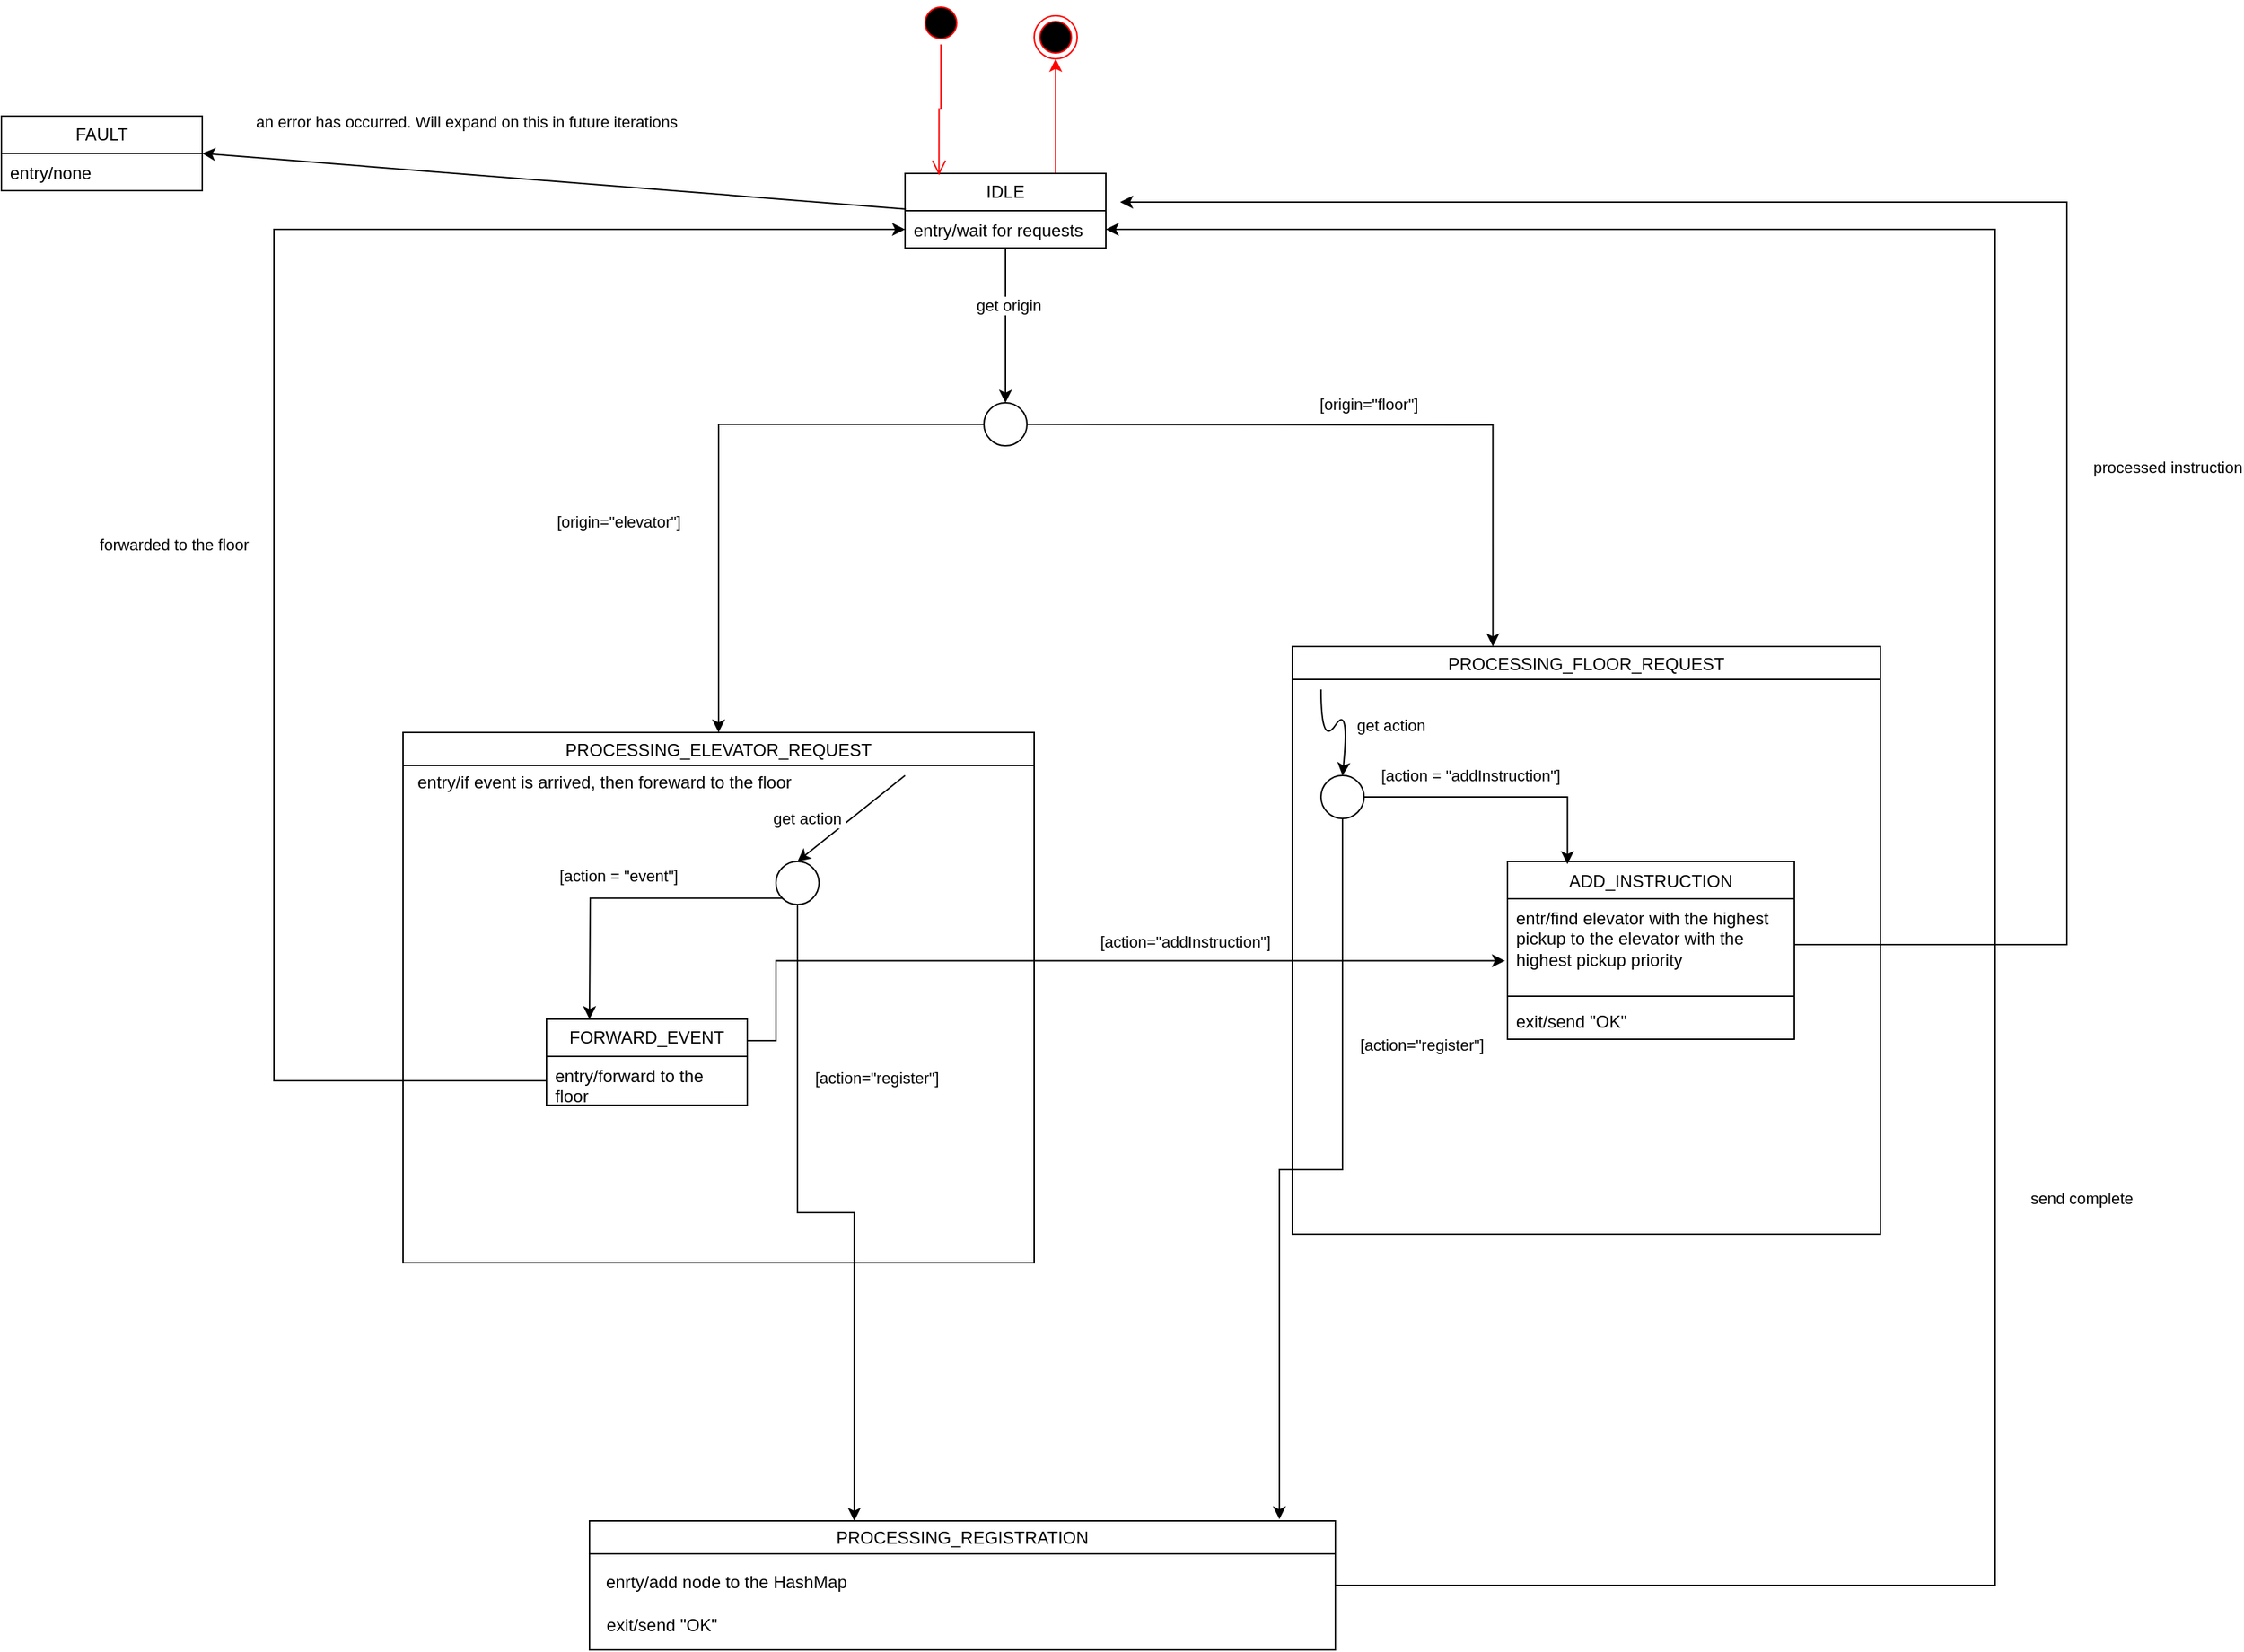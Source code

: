 <mxfile version="23.1.5" type="device">
  <diagram name="Page-1" id="_YcRZ0FMCQsddOkDqASO">
    <mxGraphModel dx="2888" dy="968" grid="1" gridSize="10" guides="1" tooltips="1" connect="1" arrows="1" fold="1" page="1" pageScale="1" pageWidth="850" pageHeight="1100" math="0" shadow="0">
      <root>
        <mxCell id="0" />
        <mxCell id="1" parent="0" />
        <mxCell id="zwf8QehJpGA8gEj2U5Zu-31" style="edgeStyle=orthogonalEdgeStyle;rounded=0;orthogonalLoop=1;jettySize=auto;html=1;exitX=0.75;exitY=0;exitDx=0;exitDy=0;entryX=0.5;entryY=1;entryDx=0;entryDy=0;strokeColor=#FF0000;" edge="1" parent="1" source="zwf8QehJpGA8gEj2U5Zu-2" target="zwf8QehJpGA8gEj2U5Zu-28">
          <mxGeometry relative="1" as="geometry" />
        </mxCell>
        <mxCell id="zwf8QehJpGA8gEj2U5Zu-33" style="edgeStyle=orthogonalEdgeStyle;rounded=0;orthogonalLoop=1;jettySize=auto;html=1;entryX=0.5;entryY=0;entryDx=0;entryDy=0;" edge="1" parent="1" source="zwf8QehJpGA8gEj2U5Zu-2">
          <mxGeometry relative="1" as="geometry">
            <mxPoint x="300" y="430" as="targetPoint" />
          </mxGeometry>
        </mxCell>
        <mxCell id="zwf8QehJpGA8gEj2U5Zu-34" value="get origin" style="edgeLabel;html=1;align=center;verticalAlign=middle;resizable=0;points=[];" vertex="1" connectable="0" parent="zwf8QehJpGA8gEj2U5Zu-33">
          <mxGeometry x="-0.268" y="2" relative="1" as="geometry">
            <mxPoint as="offset" />
          </mxGeometry>
        </mxCell>
        <mxCell id="zwf8QehJpGA8gEj2U5Zu-2" value="IDLE" style="swimlane;fontStyle=0;childLayout=stackLayout;horizontal=1;startSize=26;fillColor=none;horizontalStack=0;resizeParent=1;resizeParentMax=0;resizeLast=0;collapsible=1;marginBottom=0;whiteSpace=wrap;html=1;" vertex="1" parent="1">
          <mxGeometry x="230" y="270" width="140" height="52" as="geometry" />
        </mxCell>
        <mxCell id="zwf8QehJpGA8gEj2U5Zu-3" value="entry/wait for requests" style="text;strokeColor=none;fillColor=none;align=left;verticalAlign=top;spacingLeft=4;spacingRight=4;overflow=hidden;rotatable=0;points=[[0,0.5],[1,0.5]];portConstraint=eastwest;whiteSpace=wrap;html=1;" vertex="1" parent="zwf8QehJpGA8gEj2U5Zu-2">
          <mxGeometry y="26" width="140" height="26" as="geometry" />
        </mxCell>
        <mxCell id="zwf8QehJpGA8gEj2U5Zu-26" value="FAULT" style="swimlane;fontStyle=0;childLayout=stackLayout;horizontal=1;startSize=26;fillColor=none;horizontalStack=0;resizeParent=1;resizeParentMax=0;resizeLast=0;collapsible=1;marginBottom=0;whiteSpace=wrap;html=1;" vertex="1" parent="1">
          <mxGeometry x="-400" y="230" width="140" height="52" as="geometry" />
        </mxCell>
        <mxCell id="zwf8QehJpGA8gEj2U5Zu-27" value="entry/none" style="text;strokeColor=none;fillColor=none;align=left;verticalAlign=top;spacingLeft=4;spacingRight=4;overflow=hidden;rotatable=0;points=[[0,0.5],[1,0.5]];portConstraint=eastwest;whiteSpace=wrap;html=1;" vertex="1" parent="zwf8QehJpGA8gEj2U5Zu-26">
          <mxGeometry y="26" width="140" height="26" as="geometry" />
        </mxCell>
        <mxCell id="zwf8QehJpGA8gEj2U5Zu-28" value="" style="ellipse;html=1;shape=endState;fillColor=#000000;strokeColor=#ff0000;" vertex="1" parent="1">
          <mxGeometry x="320" y="160" width="30" height="30" as="geometry" />
        </mxCell>
        <mxCell id="zwf8QehJpGA8gEj2U5Zu-29" value="" style="ellipse;html=1;shape=startState;fillColor=#000000;strokeColor=#ff0000;" vertex="1" parent="1">
          <mxGeometry x="240" y="150" width="30" height="30" as="geometry" />
        </mxCell>
        <mxCell id="zwf8QehJpGA8gEj2U5Zu-30" value="" style="edgeStyle=orthogonalEdgeStyle;html=1;verticalAlign=bottom;endArrow=open;endSize=8;strokeColor=#ff0000;rounded=0;entryX=0.169;entryY=0.023;entryDx=0;entryDy=0;entryPerimeter=0;" edge="1" source="zwf8QehJpGA8gEj2U5Zu-29" parent="1" target="zwf8QehJpGA8gEj2U5Zu-2">
          <mxGeometry relative="1" as="geometry">
            <mxPoint x="155" y="260" as="targetPoint" />
          </mxGeometry>
        </mxCell>
        <mxCell id="zwf8QehJpGA8gEj2U5Zu-35" style="edgeStyle=orthogonalEdgeStyle;rounded=0;orthogonalLoop=1;jettySize=auto;html=1;exitX=1;exitY=0.5;exitDx=0;exitDy=0;entryX=0.341;entryY=0;entryDx=0;entryDy=0;entryPerimeter=0;" edge="1" parent="1" target="zwf8QehJpGA8gEj2U5Zu-43">
          <mxGeometry relative="1" as="geometry">
            <mxPoint x="315.0" y="445" as="sourcePoint" />
            <mxPoint x="552.54" y="508.544" as="targetPoint" />
          </mxGeometry>
        </mxCell>
        <mxCell id="zwf8QehJpGA8gEj2U5Zu-36" value="[origin=&quot;floor&quot;]" style="edgeLabel;html=1;align=center;verticalAlign=middle;resizable=0;points=[];" vertex="1" connectable="0" parent="zwf8QehJpGA8gEj2U5Zu-35">
          <mxGeometry x="-0.009" y="-4" relative="1" as="geometry">
            <mxPoint y="-19" as="offset" />
          </mxGeometry>
        </mxCell>
        <mxCell id="zwf8QehJpGA8gEj2U5Zu-43" value="PROCESSING_FLOOR_REQUEST" style="swimlane;fontStyle=0" vertex="1" parent="1">
          <mxGeometry x="500" y="600" width="410" height="410" as="geometry" />
        </mxCell>
        <mxCell id="zwf8QehJpGA8gEj2U5Zu-44" value="" style="ellipse;whiteSpace=wrap;html=1;aspect=fixed;" vertex="1" parent="zwf8QehJpGA8gEj2U5Zu-43">
          <mxGeometry x="20" y="90" width="30" height="30" as="geometry" />
        </mxCell>
        <mxCell id="zwf8QehJpGA8gEj2U5Zu-48" value="" style="curved=1;endArrow=classic;html=1;rounded=0;entryX=0.5;entryY=0;entryDx=0;entryDy=0;" edge="1" parent="zwf8QehJpGA8gEj2U5Zu-43" target="zwf8QehJpGA8gEj2U5Zu-44">
          <mxGeometry width="50" height="50" relative="1" as="geometry">
            <mxPoint x="20" y="30" as="sourcePoint" />
            <mxPoint x="90" y="40" as="targetPoint" />
            <Array as="points">
              <mxPoint x="20" y="70" />
              <mxPoint x="40" y="40" />
            </Array>
          </mxGeometry>
        </mxCell>
        <mxCell id="zwf8QehJpGA8gEj2U5Zu-49" value="get action&amp;nbsp;" style="edgeLabel;html=1;align=center;verticalAlign=middle;resizable=0;points=[];" vertex="1" connectable="0" parent="zwf8QehJpGA8gEj2U5Zu-48">
          <mxGeometry x="0.44" y="-3" relative="1" as="geometry">
            <mxPoint x="34" as="offset" />
          </mxGeometry>
        </mxCell>
        <mxCell id="zwf8QehJpGA8gEj2U5Zu-18" value="&lt;span style=&quot;font-weight: normal;&quot;&gt;ADD_INSTRUCTION&lt;/span&gt;" style="swimlane;fontStyle=1;align=center;verticalAlign=top;childLayout=stackLayout;horizontal=1;startSize=26;horizontalStack=0;resizeParent=1;resizeParentMax=0;resizeLast=0;collapsible=1;marginBottom=0;whiteSpace=wrap;html=1;" vertex="1" parent="zwf8QehJpGA8gEj2U5Zu-43">
          <mxGeometry x="150" y="150" width="200" height="124" as="geometry" />
        </mxCell>
        <mxCell id="zwf8QehJpGA8gEj2U5Zu-19" value="entr/find elevator with the highest pickup to the elevator with the highest pickup priority" style="text;strokeColor=none;fillColor=none;align=left;verticalAlign=top;spacingLeft=4;spacingRight=4;overflow=hidden;rotatable=0;points=[[0,0.5],[1,0.5]];portConstraint=eastwest;whiteSpace=wrap;html=1;" vertex="1" parent="zwf8QehJpGA8gEj2U5Zu-18">
          <mxGeometry y="26" width="200" height="64" as="geometry" />
        </mxCell>
        <mxCell id="zwf8QehJpGA8gEj2U5Zu-20" value="" style="line;strokeWidth=1;fillColor=none;align=left;verticalAlign=middle;spacingTop=-1;spacingLeft=3;spacingRight=3;rotatable=0;labelPosition=right;points=[];portConstraint=eastwest;strokeColor=inherit;" vertex="1" parent="zwf8QehJpGA8gEj2U5Zu-18">
          <mxGeometry y="90" width="200" height="8" as="geometry" />
        </mxCell>
        <mxCell id="zwf8QehJpGA8gEj2U5Zu-21" value="exit/send &quot;OK&quot;" style="text;strokeColor=none;fillColor=none;align=left;verticalAlign=top;spacingLeft=4;spacingRight=4;overflow=hidden;rotatable=0;points=[[0,0.5],[1,0.5]];portConstraint=eastwest;whiteSpace=wrap;html=1;" vertex="1" parent="zwf8QehJpGA8gEj2U5Zu-18">
          <mxGeometry y="98" width="200" height="26" as="geometry" />
        </mxCell>
        <mxCell id="zwf8QehJpGA8gEj2U5Zu-51" style="edgeStyle=orthogonalEdgeStyle;rounded=0;orthogonalLoop=1;jettySize=auto;html=1;exitX=1;exitY=0.5;exitDx=0;exitDy=0;entryX=0.209;entryY=0.015;entryDx=0;entryDy=0;entryPerimeter=0;" edge="1" parent="zwf8QehJpGA8gEj2U5Zu-43" source="zwf8QehJpGA8gEj2U5Zu-44" target="zwf8QehJpGA8gEj2U5Zu-18">
          <mxGeometry relative="1" as="geometry" />
        </mxCell>
        <mxCell id="zwf8QehJpGA8gEj2U5Zu-52" value="[action = &quot;addInstruction&quot;]" style="edgeLabel;html=1;align=center;verticalAlign=middle;resizable=0;points=[];" vertex="1" connectable="0" parent="zwf8QehJpGA8gEj2U5Zu-51">
          <mxGeometry x="-0.216" y="1" relative="1" as="geometry">
            <mxPoint y="-14" as="offset" />
          </mxGeometry>
        </mxCell>
        <mxCell id="zwf8QehJpGA8gEj2U5Zu-110" style="edgeStyle=orthogonalEdgeStyle;rounded=0;orthogonalLoop=1;jettySize=auto;html=1;exitX=1;exitY=0.5;exitDx=0;exitDy=0;entryX=1;entryY=0.5;entryDx=0;entryDy=0;" edge="1" parent="1" source="zwf8QehJpGA8gEj2U5Zu-53" target="zwf8QehJpGA8gEj2U5Zu-3">
          <mxGeometry relative="1" as="geometry">
            <Array as="points">
              <mxPoint x="990" y="1255" />
              <mxPoint x="990" y="309" />
            </Array>
          </mxGeometry>
        </mxCell>
        <mxCell id="zwf8QehJpGA8gEj2U5Zu-111" value="send complete" style="edgeLabel;html=1;align=center;verticalAlign=middle;resizable=0;points=[];" vertex="1" connectable="0" parent="zwf8QehJpGA8gEj2U5Zu-110">
          <mxGeometry x="-0.278" y="-4" relative="1" as="geometry">
            <mxPoint x="56" y="1" as="offset" />
          </mxGeometry>
        </mxCell>
        <mxCell id="zwf8QehJpGA8gEj2U5Zu-53" value="&lt;span style=&quot;font-weight: normal;&quot;&gt;PROCESSING_REGISTRATION&lt;/span&gt;" style="swimlane;whiteSpace=wrap;html=1;" vertex="1" parent="1">
          <mxGeometry x="10" y="1210" width="520" height="90" as="geometry" />
        </mxCell>
        <mxCell id="zwf8QehJpGA8gEj2U5Zu-54" value="enrty/add node to the HashMap" style="text;html=1;align=center;verticalAlign=middle;resizable=0;points=[];autosize=1;strokeColor=none;fillColor=none;" vertex="1" parent="zwf8QehJpGA8gEj2U5Zu-53">
          <mxGeometry y="28" width="190" height="30" as="geometry" />
        </mxCell>
        <mxCell id="zwf8QehJpGA8gEj2U5Zu-55" value="exit/send &quot;OK&quot;" style="text;html=1;align=center;verticalAlign=middle;resizable=0;points=[];autosize=1;strokeColor=none;fillColor=none;" vertex="1" parent="zwf8QehJpGA8gEj2U5Zu-53">
          <mxGeometry y="58" width="100" height="30" as="geometry" />
        </mxCell>
        <mxCell id="zwf8QehJpGA8gEj2U5Zu-56" style="edgeStyle=orthogonalEdgeStyle;rounded=0;orthogonalLoop=1;jettySize=auto;html=1;exitX=0.5;exitY=1;exitDx=0;exitDy=0;entryX=0.925;entryY=-0.012;entryDx=0;entryDy=0;entryPerimeter=0;" edge="1" parent="1" source="zwf8QehJpGA8gEj2U5Zu-44" target="zwf8QehJpGA8gEj2U5Zu-53">
          <mxGeometry relative="1" as="geometry" />
        </mxCell>
        <mxCell id="zwf8QehJpGA8gEj2U5Zu-57" value="[action=&quot;register&quot;]" style="edgeLabel;html=1;align=center;verticalAlign=middle;resizable=0;points=[];" vertex="1" connectable="0" parent="zwf8QehJpGA8gEj2U5Zu-56">
          <mxGeometry x="-0.708" y="1" relative="1" as="geometry">
            <mxPoint x="54" y="80" as="offset" />
          </mxGeometry>
        </mxCell>
        <mxCell id="zwf8QehJpGA8gEj2U5Zu-72" value="PROCESSING_ELEVATOR_REQUEST" style="swimlane;fontStyle=0" vertex="1" parent="1">
          <mxGeometry x="-120" y="660" width="440" height="370" as="geometry" />
        </mxCell>
        <mxCell id="zwf8QehJpGA8gEj2U5Zu-80" style="edgeStyle=orthogonalEdgeStyle;rounded=0;orthogonalLoop=1;jettySize=auto;html=1;exitX=0;exitY=1;exitDx=0;exitDy=0;entryX=0.25;entryY=0;entryDx=0;entryDy=0;" edge="1" parent="zwf8QehJpGA8gEj2U5Zu-72" source="zwf8QehJpGA8gEj2U5Zu-73">
          <mxGeometry relative="1" as="geometry">
            <mxPoint x="130" y="200" as="targetPoint" />
          </mxGeometry>
        </mxCell>
        <mxCell id="zwf8QehJpGA8gEj2U5Zu-81" value="[action = &quot;event&quot;]" style="edgeLabel;html=1;align=center;verticalAlign=middle;resizable=0;points=[];" vertex="1" connectable="0" parent="zwf8QehJpGA8gEj2U5Zu-80">
          <mxGeometry x="-0.071" y="-4" relative="1" as="geometry">
            <mxPoint x="-13" y="-12" as="offset" />
          </mxGeometry>
        </mxCell>
        <mxCell id="zwf8QehJpGA8gEj2U5Zu-73" value="" style="ellipse;whiteSpace=wrap;html=1;aspect=fixed;" vertex="1" parent="zwf8QehJpGA8gEj2U5Zu-72">
          <mxGeometry x="260" y="90" width="30" height="30" as="geometry" />
        </mxCell>
        <mxCell id="zwf8QehJpGA8gEj2U5Zu-105" value="FORWARD_EVENT" style="swimlane;fontStyle=0;childLayout=stackLayout;horizontal=1;startSize=26;fillColor=none;horizontalStack=0;resizeParent=1;resizeParentMax=0;resizeLast=0;collapsible=1;marginBottom=0;whiteSpace=wrap;html=1;" vertex="1" parent="zwf8QehJpGA8gEj2U5Zu-72">
          <mxGeometry x="100" y="200" width="140" height="60" as="geometry" />
        </mxCell>
        <mxCell id="zwf8QehJpGA8gEj2U5Zu-106" value="entry/forward to the floor" style="text;strokeColor=none;fillColor=none;align=left;verticalAlign=top;spacingLeft=4;spacingRight=4;overflow=hidden;rotatable=0;points=[[0,0.5],[1,0.5]];portConstraint=eastwest;whiteSpace=wrap;html=1;" vertex="1" parent="zwf8QehJpGA8gEj2U5Zu-105">
          <mxGeometry y="26" width="140" height="34" as="geometry" />
        </mxCell>
        <mxCell id="zwf8QehJpGA8gEj2U5Zu-107" value="entry/if event is arrived, then foreward to the floor" style="text;html=1;align=center;verticalAlign=middle;resizable=0;points=[];autosize=1;strokeColor=none;fillColor=none;" vertex="1" parent="zwf8QehJpGA8gEj2U5Zu-72">
          <mxGeometry y="20" width="280" height="30" as="geometry" />
        </mxCell>
        <mxCell id="zwf8QehJpGA8gEj2U5Zu-78" value="" style="endArrow=classic;html=1;rounded=0;entryX=0.5;entryY=0;entryDx=0;entryDy=0;" edge="1" parent="1" target="zwf8QehJpGA8gEj2U5Zu-73">
          <mxGeometry width="50" height="50" relative="1" as="geometry">
            <mxPoint x="230" y="690" as="sourcePoint" />
            <mxPoint x="300" y="710" as="targetPoint" />
          </mxGeometry>
        </mxCell>
        <mxCell id="zwf8QehJpGA8gEj2U5Zu-79" value="get action&amp;nbsp;" style="edgeLabel;html=1;align=center;verticalAlign=middle;resizable=0;points=[];" vertex="1" connectable="0" parent="zwf8QehJpGA8gEj2U5Zu-78">
          <mxGeometry x="-0.103" y="-2" relative="1" as="geometry">
            <mxPoint x="-32" y="4" as="offset" />
          </mxGeometry>
        </mxCell>
        <mxCell id="zwf8QehJpGA8gEj2U5Zu-86" style="edgeStyle=orthogonalEdgeStyle;rounded=0;orthogonalLoop=1;jettySize=auto;html=1;exitX=0.5;exitY=1;exitDx=0;exitDy=0;entryX=0.355;entryY=0;entryDx=0;entryDy=0;entryPerimeter=0;" edge="1" parent="1" source="zwf8QehJpGA8gEj2U5Zu-73" target="zwf8QehJpGA8gEj2U5Zu-53">
          <mxGeometry relative="1" as="geometry">
            <mxPoint x="194.769" y="1170" as="targetPoint" />
          </mxGeometry>
        </mxCell>
        <mxCell id="zwf8QehJpGA8gEj2U5Zu-87" value="[action=&quot;register&quot;]" style="edgeLabel;html=1;align=center;verticalAlign=middle;resizable=0;points=[];" vertex="1" connectable="0" parent="zwf8QehJpGA8gEj2U5Zu-86">
          <mxGeometry x="-0.71" relative="1" as="geometry">
            <mxPoint x="55" y="53" as="offset" />
          </mxGeometry>
        </mxCell>
        <mxCell id="zwf8QehJpGA8gEj2U5Zu-92" value="" style="endArrow=classic;html=1;rounded=0;exitX=0.004;exitY=-0.043;exitDx=0;exitDy=0;exitPerimeter=0;entryX=1;entryY=0.5;entryDx=0;entryDy=0;" edge="1" parent="1" source="zwf8QehJpGA8gEj2U5Zu-3" target="zwf8QehJpGA8gEj2U5Zu-26">
          <mxGeometry width="50" height="50" relative="1" as="geometry">
            <mxPoint x="-20" y="410" as="sourcePoint" />
            <mxPoint x="30" y="360" as="targetPoint" />
          </mxGeometry>
        </mxCell>
        <mxCell id="zwf8QehJpGA8gEj2U5Zu-94" value="an error has occurred. Will expand on this in future iterations" style="edgeLabel;html=1;align=center;verticalAlign=middle;resizable=0;points=[];" vertex="1" connectable="0" parent="zwf8QehJpGA8gEj2U5Zu-92">
          <mxGeometry x="0.198" y="-2" relative="1" as="geometry">
            <mxPoint x="-13" y="-36" as="offset" />
          </mxGeometry>
        </mxCell>
        <mxCell id="zwf8QehJpGA8gEj2U5Zu-103" style="edgeStyle=orthogonalEdgeStyle;rounded=0;orthogonalLoop=1;jettySize=auto;html=1;exitX=0;exitY=0.5;exitDx=0;exitDy=0;entryX=0.5;entryY=0;entryDx=0;entryDy=0;" edge="1" parent="1" source="zwf8QehJpGA8gEj2U5Zu-102" target="zwf8QehJpGA8gEj2U5Zu-72">
          <mxGeometry relative="1" as="geometry" />
        </mxCell>
        <mxCell id="zwf8QehJpGA8gEj2U5Zu-104" value="[origin=&quot;elevator&quot;]" style="edgeLabel;html=1;align=center;verticalAlign=middle;resizable=0;points=[];" vertex="1" connectable="0" parent="zwf8QehJpGA8gEj2U5Zu-103">
          <mxGeometry x="0.263" relative="1" as="geometry">
            <mxPoint x="-70" as="offset" />
          </mxGeometry>
        </mxCell>
        <mxCell id="zwf8QehJpGA8gEj2U5Zu-102" value="" style="ellipse;whiteSpace=wrap;html=1;aspect=fixed;" vertex="1" parent="1">
          <mxGeometry x="285" y="430" width="30" height="30" as="geometry" />
        </mxCell>
        <mxCell id="zwf8QehJpGA8gEj2U5Zu-113" style="edgeStyle=orthogonalEdgeStyle;rounded=0;orthogonalLoop=1;jettySize=auto;html=1;exitX=1;exitY=0.25;exitDx=0;exitDy=0;entryX=-0.009;entryY=0.676;entryDx=0;entryDy=0;entryPerimeter=0;" edge="1" parent="1" source="zwf8QehJpGA8gEj2U5Zu-105" target="zwf8QehJpGA8gEj2U5Zu-19">
          <mxGeometry relative="1" as="geometry">
            <Array as="points">
              <mxPoint x="140" y="875" />
              <mxPoint x="140" y="819" />
            </Array>
          </mxGeometry>
        </mxCell>
        <mxCell id="zwf8QehJpGA8gEj2U5Zu-114" value="[action=&quot;addInstruction&quot;]" style="edgeLabel;html=1;align=center;verticalAlign=middle;resizable=0;points=[];" vertex="1" connectable="0" parent="zwf8QehJpGA8gEj2U5Zu-113">
          <mxGeometry x="0.343" y="-6" relative="1" as="geometry">
            <mxPoint x="-32" y="-20" as="offset" />
          </mxGeometry>
        </mxCell>
        <mxCell id="zwf8QehJpGA8gEj2U5Zu-115" style="edgeStyle=orthogonalEdgeStyle;rounded=0;orthogonalLoop=1;jettySize=auto;html=1;exitX=1;exitY=0.5;exitDx=0;exitDy=0;entryX=1.071;entryY=-0.231;entryDx=0;entryDy=0;entryPerimeter=0;" edge="1" parent="1" source="zwf8QehJpGA8gEj2U5Zu-19" target="zwf8QehJpGA8gEj2U5Zu-3">
          <mxGeometry relative="1" as="geometry">
            <Array as="points">
              <mxPoint x="1040" y="808" />
              <mxPoint x="1040" y="290" />
            </Array>
          </mxGeometry>
        </mxCell>
        <mxCell id="zwf8QehJpGA8gEj2U5Zu-116" value="processed instruction" style="edgeLabel;html=1;align=center;verticalAlign=middle;resizable=0;points=[];" vertex="1" connectable="0" parent="zwf8QehJpGA8gEj2U5Zu-115">
          <mxGeometry x="-0.235" y="-6" relative="1" as="geometry">
            <mxPoint x="64" as="offset" />
          </mxGeometry>
        </mxCell>
        <mxCell id="zwf8QehJpGA8gEj2U5Zu-117" style="edgeStyle=orthogonalEdgeStyle;rounded=0;orthogonalLoop=1;jettySize=auto;html=1;exitX=0;exitY=0.5;exitDx=0;exitDy=0;entryX=0;entryY=0.5;entryDx=0;entryDy=0;" edge="1" parent="1" source="zwf8QehJpGA8gEj2U5Zu-106" target="zwf8QehJpGA8gEj2U5Zu-3">
          <mxGeometry relative="1" as="geometry">
            <Array as="points">
              <mxPoint x="-210" y="903" />
              <mxPoint x="-210" y="309" />
            </Array>
          </mxGeometry>
        </mxCell>
        <mxCell id="zwf8QehJpGA8gEj2U5Zu-118" value="forwarded to the floor" style="edgeLabel;html=1;align=center;verticalAlign=middle;resizable=0;points=[];" vertex="1" connectable="0" parent="zwf8QehJpGA8gEj2U5Zu-117">
          <mxGeometry x="-0.078" y="-3" relative="1" as="geometry">
            <mxPoint x="-73" as="offset" />
          </mxGeometry>
        </mxCell>
      </root>
    </mxGraphModel>
  </diagram>
</mxfile>
